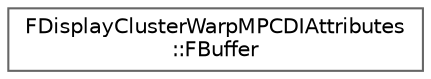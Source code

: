 digraph "Graphical Class Hierarchy"
{
 // INTERACTIVE_SVG=YES
 // LATEX_PDF_SIZE
  bgcolor="transparent";
  edge [fontname=Helvetica,fontsize=10,labelfontname=Helvetica,labelfontsize=10];
  node [fontname=Helvetica,fontsize=10,shape=box,height=0.2,width=0.4];
  rankdir="LR";
  Node0 [id="Node000000",label="FDisplayClusterWarpMPCDIAttributes\l::FBuffer",height=0.2,width=0.4,color="grey40", fillcolor="white", style="filled",URL="$d0/d0d/structFDisplayClusterWarpMPCDIAttributes_1_1FBuffer.html",tooltip=" "];
}
